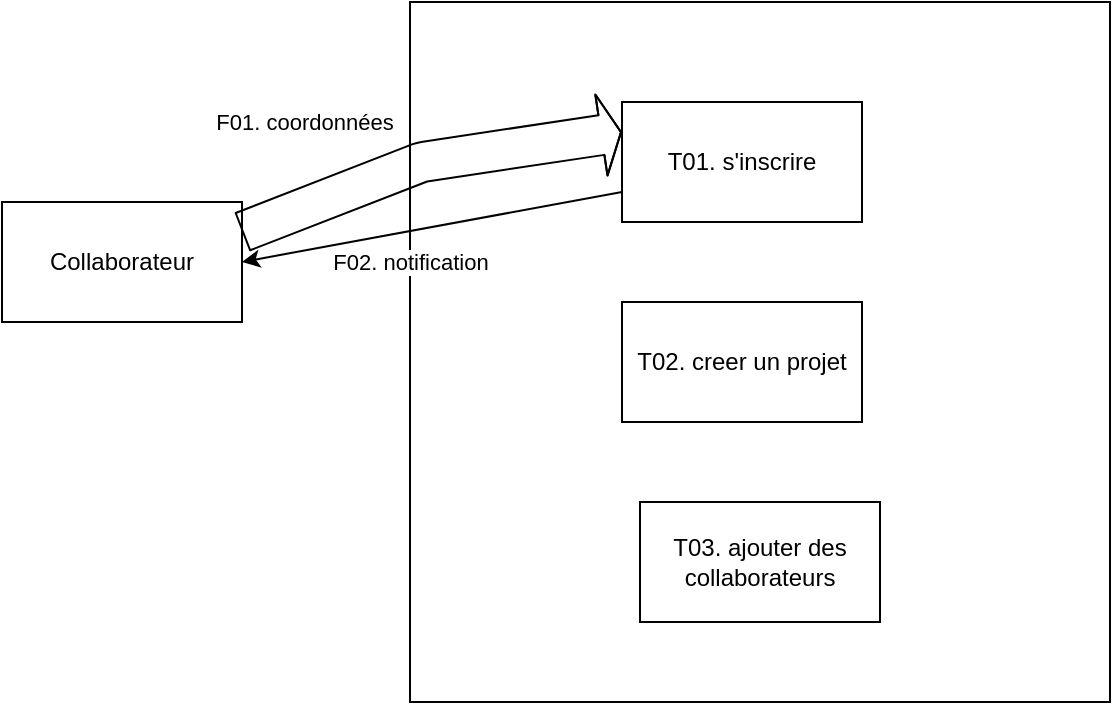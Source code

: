 <mxGraphModel dx="782" dy="521" grid="1" gridSize="10" guides="1" tooltips="1" connect="1" arrows="1" fold="1" page="1" pageScale="1" pageWidth="827" pageHeight="1169" math="0" shadow="0">
  <root>
    <mxCell id="0" />
    <mxCell id="1" parent="0" />
    <mxCell id="_Vjc8NUrI6-QFcDWvdmF-14" value="" style="whiteSpace=wrap;html=1;aspect=fixed;fillColor=none;" parent="1" vertex="1">
      <mxGeometry x="234" y="130" width="350" height="350" as="geometry" />
    </mxCell>
    <mxCell id="_Vjc8NUrI6-QFcDWvdmF-15" value="T01. s&#39;inscrire" style="rounded=0;whiteSpace=wrap;html=1;fillColor=none;" parent="1" vertex="1">
      <mxGeometry x="340" y="180" width="120" height="60" as="geometry" />
    </mxCell>
    <mxCell id="_Vjc8NUrI6-QFcDWvdmF-16" value="T02. creer un projet" style="rounded=0;whiteSpace=wrap;html=1;fillColor=none;" parent="1" vertex="1">
      <mxGeometry x="340" y="280" width="120" height="60" as="geometry" />
    </mxCell>
    <mxCell id="_Vjc8NUrI6-QFcDWvdmF-17" value="T03. ajouter des collaborateurs " style="rounded=0;whiteSpace=wrap;html=1;fillColor=none;" parent="1" vertex="1">
      <mxGeometry x="349" y="380" width="120" height="60" as="geometry" />
    </mxCell>
    <mxCell id="_Vjc8NUrI6-QFcDWvdmF-18" value="Collaborateur " style="rounded=0;whiteSpace=wrap;html=1;fillColor=none;" parent="1" vertex="1">
      <mxGeometry x="30" y="230" width="120" height="60" as="geometry" />
    </mxCell>
    <mxCell id="_Vjc8NUrI6-QFcDWvdmF-24" value="" style="endArrow=classic;html=1;exitX=0;exitY=0.75;exitDx=0;exitDy=0;entryX=1;entryY=0.5;entryDx=0;entryDy=0;" parent="1" source="_Vjc8NUrI6-QFcDWvdmF-15" target="_Vjc8NUrI6-QFcDWvdmF-18" edge="1">
      <mxGeometry width="50" height="50" relative="1" as="geometry">
        <mxPoint x="340" y="270" as="sourcePoint" />
        <mxPoint x="390" y="220" as="targetPoint" />
      </mxGeometry>
    </mxCell>
    <mxCell id="_Vjc8NUrI6-QFcDWvdmF-25" value="F02. notification" style="edgeLabel;html=1;align=center;verticalAlign=middle;resizable=0;points=[];" parent="_Vjc8NUrI6-QFcDWvdmF-24" vertex="1" connectable="0">
      <mxGeometry x="0.163" y="3" relative="1" as="geometry">
        <mxPoint x="3.6" y="11.76" as="offset" />
      </mxGeometry>
    </mxCell>
    <mxCell id="_Vjc8NUrI6-QFcDWvdmF-28" value="" style="shape=flexArrow;endArrow=classic;html=1;width=20;endSize=2.97;exitX=1;exitY=0.25;exitDx=0;exitDy=0;entryX=0;entryY=0.25;entryDx=0;entryDy=0;" parent="1" source="_Vjc8NUrI6-QFcDWvdmF-18" target="_Vjc8NUrI6-QFcDWvdmF-15" edge="1">
      <mxGeometry width="50" height="50" relative="1" as="geometry">
        <mxPoint x="150" y="270" as="sourcePoint" />
        <mxPoint x="200" y="220" as="targetPoint" />
        <Array as="points">
          <mxPoint x="240" y="210" />
        </Array>
      </mxGeometry>
    </mxCell>
    <mxCell id="_Vjc8NUrI6-QFcDWvdmF-29" value="F01. coordonnées" style="edgeLabel;html=1;align=center;verticalAlign=middle;resizable=0;points=[];" parent="_Vjc8NUrI6-QFcDWvdmF-28" vertex="1" connectable="0">
      <mxGeometry x="-0.135" y="5" relative="1" as="geometry">
        <mxPoint x="-47.41" y="-19.53" as="offset" />
      </mxGeometry>
    </mxCell>
  </root>
</mxGraphModel>

